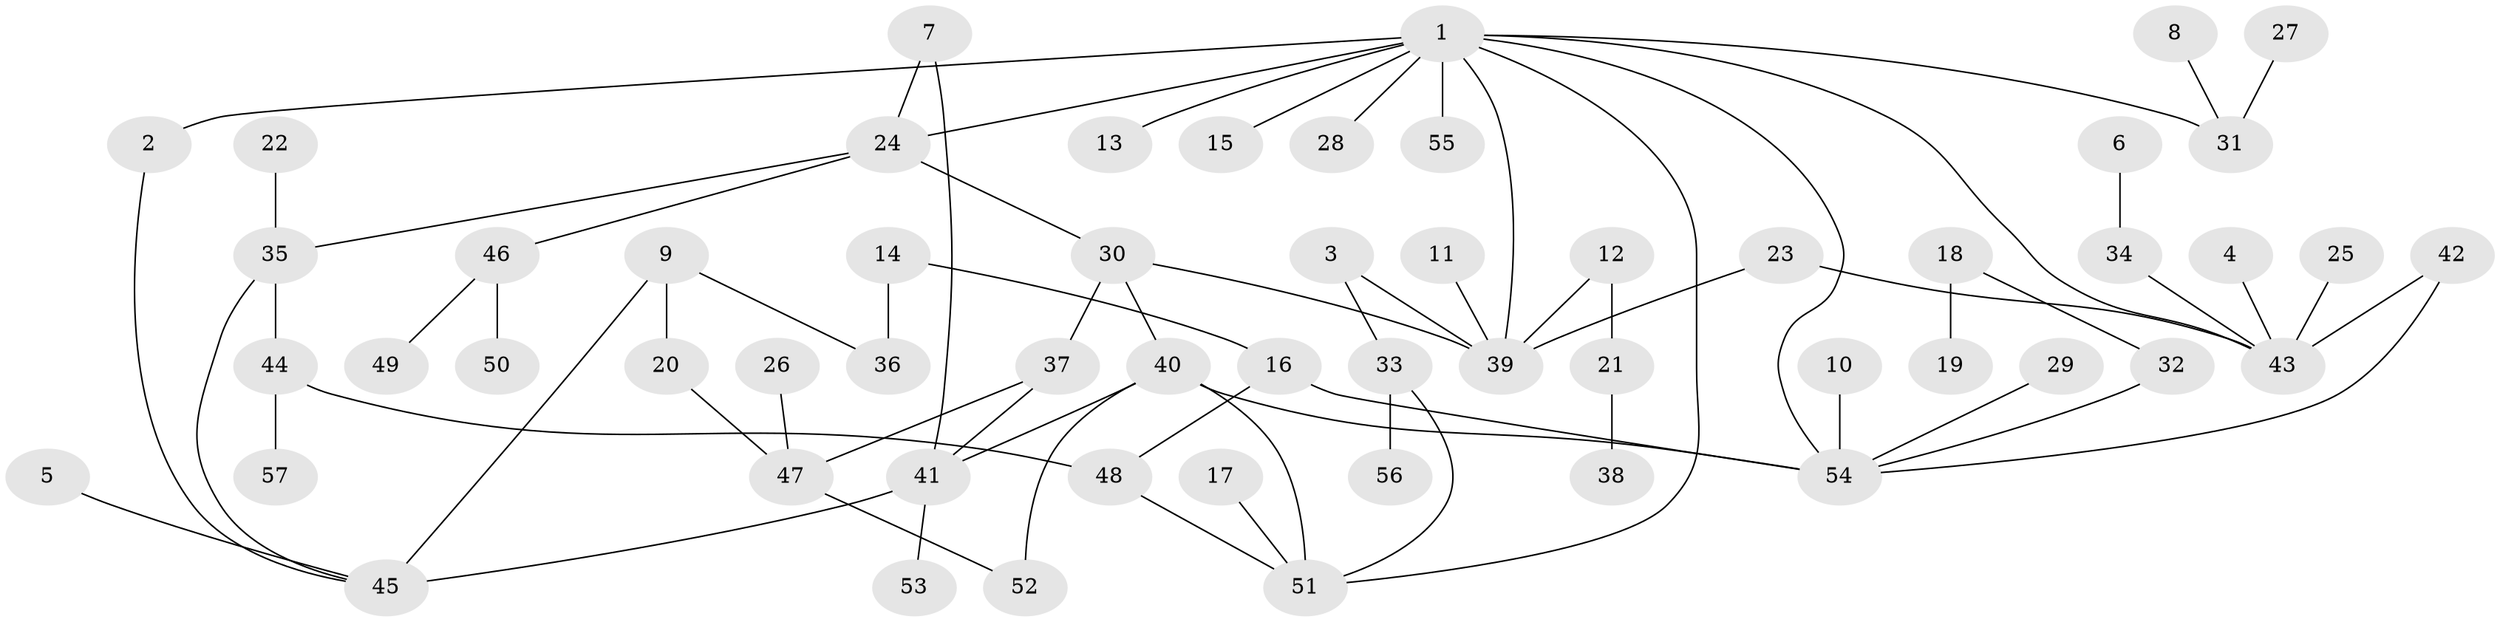 // original degree distribution, {6: 0.035398230088495575, 7: 0.008849557522123894, 3: 0.1592920353982301, 5: 0.04424778761061947, 8: 0.017699115044247787, 2: 0.23008849557522124, 4: 0.061946902654867256, 1: 0.4424778761061947}
// Generated by graph-tools (version 1.1) at 2025/25/03/09/25 03:25:36]
// undirected, 57 vertices, 71 edges
graph export_dot {
graph [start="1"]
  node [color=gray90,style=filled];
  1;
  2;
  3;
  4;
  5;
  6;
  7;
  8;
  9;
  10;
  11;
  12;
  13;
  14;
  15;
  16;
  17;
  18;
  19;
  20;
  21;
  22;
  23;
  24;
  25;
  26;
  27;
  28;
  29;
  30;
  31;
  32;
  33;
  34;
  35;
  36;
  37;
  38;
  39;
  40;
  41;
  42;
  43;
  44;
  45;
  46;
  47;
  48;
  49;
  50;
  51;
  52;
  53;
  54;
  55;
  56;
  57;
  1 -- 2 [weight=1.0];
  1 -- 13 [weight=1.0];
  1 -- 15 [weight=1.0];
  1 -- 24 [weight=1.0];
  1 -- 28 [weight=1.0];
  1 -- 31 [weight=1.0];
  1 -- 39 [weight=1.0];
  1 -- 43 [weight=1.0];
  1 -- 51 [weight=1.0];
  1 -- 54 [weight=1.0];
  1 -- 55 [weight=1.0];
  2 -- 45 [weight=1.0];
  3 -- 33 [weight=1.0];
  3 -- 39 [weight=1.0];
  4 -- 43 [weight=1.0];
  5 -- 45 [weight=1.0];
  6 -- 34 [weight=1.0];
  7 -- 24 [weight=1.0];
  7 -- 41 [weight=1.0];
  8 -- 31 [weight=1.0];
  9 -- 20 [weight=1.0];
  9 -- 36 [weight=1.0];
  9 -- 45 [weight=1.0];
  10 -- 54 [weight=1.0];
  11 -- 39 [weight=1.0];
  12 -- 21 [weight=1.0];
  12 -- 39 [weight=1.0];
  14 -- 16 [weight=1.0];
  14 -- 36 [weight=1.0];
  16 -- 48 [weight=1.0];
  16 -- 54 [weight=1.0];
  17 -- 51 [weight=1.0];
  18 -- 19 [weight=1.0];
  18 -- 32 [weight=1.0];
  20 -- 47 [weight=1.0];
  21 -- 38 [weight=1.0];
  22 -- 35 [weight=1.0];
  23 -- 39 [weight=1.0];
  23 -- 43 [weight=1.0];
  24 -- 30 [weight=1.0];
  24 -- 35 [weight=1.0];
  24 -- 46 [weight=1.0];
  25 -- 43 [weight=1.0];
  26 -- 47 [weight=1.0];
  27 -- 31 [weight=1.0];
  29 -- 54 [weight=1.0];
  30 -- 37 [weight=1.0];
  30 -- 39 [weight=1.0];
  30 -- 40 [weight=1.0];
  32 -- 54 [weight=1.0];
  33 -- 51 [weight=1.0];
  33 -- 56 [weight=1.0];
  34 -- 43 [weight=1.0];
  35 -- 44 [weight=1.0];
  35 -- 45 [weight=1.0];
  37 -- 41 [weight=1.0];
  37 -- 47 [weight=1.0];
  40 -- 41 [weight=1.0];
  40 -- 51 [weight=1.0];
  40 -- 52 [weight=1.0];
  40 -- 54 [weight=1.0];
  41 -- 45 [weight=2.0];
  41 -- 53 [weight=1.0];
  42 -- 43 [weight=1.0];
  42 -- 54 [weight=1.0];
  44 -- 48 [weight=1.0];
  44 -- 57 [weight=1.0];
  46 -- 49 [weight=1.0];
  46 -- 50 [weight=1.0];
  47 -- 52 [weight=1.0];
  48 -- 51 [weight=1.0];
}
